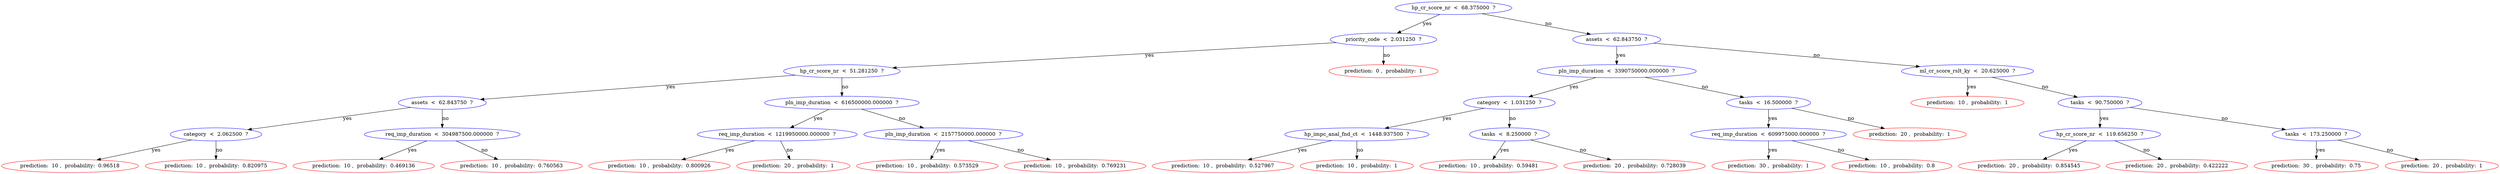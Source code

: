 digraph  Tree{ 
1  [label  =  "hp_cr_score_nr  <  68.375000  ?" ,  color="blue"]; 
1  ->  2  [label  =  "yes" ,  color  =  "black"]; 
1  ->  3  [label  =  "no" ,  color  =  "black"]; 
2  [label  =  "priority_code  <  2.031250  ?" ,  color="blue"]; 
2  ->  4  [label  =  "yes" ,  color  =  "black"]; 
2  ->  5  [label  =  "no" ,  color  =  "black"]; 
4  [label  =  "hp_cr_score_nr  <  51.281250  ?" ,  color="blue"]; 
4  ->  8  [label  =  "yes" ,  color  =  "black"]; 
4  ->  9  [label  =  "no" ,  color  =  "black"]; 
8  [label  =  "assets  <  62.843750  ?" ,  color="blue"]; 
8  ->  16  [label  =  "yes" ,  color  =  "black"]; 
8  ->  17  [label  =  "no" ,  color  =  "black"]; 
16  [label  =  "category  <  2.062500  ?" ,  color="blue"]; 
16  ->  32  [label  =  "yes" ,  color  =  "black"]; 
16  ->  33  [label  =  "no" ,  color  =  "black"]; 
32  [label  =  "prediction:  10 ,  probability:  0.96518" ,  color="red"]; 
33  [label  =  "prediction:  10 ,  probability:  0.820975" ,  color="red"]; 
17  [label  =  "req_imp_duration  <  304987500.000000  ?" ,  color="blue"]; 
17  ->  34  [label  =  "yes" ,  color  =  "black"]; 
17  ->  35  [label  =  "no" ,  color  =  "black"]; 
34  [label  =  "prediction:  10 ,  probability:  0.469136" ,  color="red"]; 
35  [label  =  "prediction:  10 ,  probability:  0.760563" ,  color="red"]; 
9  [label  =  "pln_imp_duration  <  616500000.000000  ?" ,  color="blue"]; 
9  ->  18  [label  =  "yes" ,  color  =  "black"]; 
9  ->  19  [label  =  "no" ,  color  =  "black"]; 
18  [label  =  "req_imp_duration  <  1219950000.000000  ?" ,  color="blue"]; 
18  ->  36  [label  =  "yes" ,  color  =  "black"]; 
18  ->  37  [label  =  "no" ,  color  =  "black"]; 
36  [label  =  "prediction:  10 ,  probability:  0.800926" ,  color="red"]; 
37  [label  =  "prediction:  20 ,  probability:  1" ,  color="red"]; 
19  [label  =  "pln_imp_duration  <  2157750000.000000  ?" ,  color="blue"]; 
19  ->  38  [label  =  "yes" ,  color  =  "black"]; 
19  ->  39  [label  =  "no" ,  color  =  "black"]; 
38  [label  =  "prediction:  10 ,  probability:  0.573529" ,  color="red"]; 
39  [label  =  "prediction:  10 ,  probability:  0.769231" ,  color="red"]; 
5  [label  =  "prediction:  0 ,  probability:  1" ,  color="red"]; 
3  [label  =  "assets  <  62.843750  ?" ,  color="blue"]; 
3  ->  6  [label  =  "yes" ,  color  =  "black"]; 
3  ->  7  [label  =  "no" ,  color  =  "black"]; 
6  [label  =  "pln_imp_duration  <  3390750000.000000  ?" ,  color="blue"]; 
6  ->  12  [label  =  "yes" ,  color  =  "black"]; 
6  ->  13  [label  =  "no" ,  color  =  "black"]; 
12  [label  =  "category  <  1.031250  ?" ,  color="blue"]; 
12  ->  24  [label  =  "yes" ,  color  =  "black"]; 
12  ->  25  [label  =  "no" ,  color  =  "black"]; 
24  [label  =  "hp_impc_anal_fnd_ct  <  1448.937500  ?" ,  color="blue"]; 
24  ->  48  [label  =  "yes" ,  color  =  "black"]; 
24  ->  49  [label  =  "no" ,  color  =  "black"]; 
48  [label  =  "prediction:  10 ,  probability:  0.527967" ,  color="red"]; 
49  [label  =  "prediction:  10 ,  probability:  1" ,  color="red"]; 
25  [label  =  "tasks  <  8.250000  ?" ,  color="blue"]; 
25  ->  50  [label  =  "yes" ,  color  =  "black"]; 
25  ->  51  [label  =  "no" ,  color  =  "black"]; 
50  [label  =  "prediction:  10 ,  probability:  0.59481" ,  color="red"]; 
51  [label  =  "prediction:  20 ,  probability:  0.728039" ,  color="red"]; 
13  [label  =  "tasks  <  16.500000  ?" ,  color="blue"]; 
13  ->  26  [label  =  "yes" ,  color  =  "black"]; 
13  ->  27  [label  =  "no" ,  color  =  "black"]; 
26  [label  =  "req_imp_duration  <  609975000.000000  ?" ,  color="blue"]; 
26  ->  52  [label  =  "yes" ,  color  =  "black"]; 
26  ->  53  [label  =  "no" ,  color  =  "black"]; 
52  [label  =  "prediction:  30 ,  probability:  1" ,  color="red"]; 
53  [label  =  "prediction:  10 ,  probability:  0.8" ,  color="red"]; 
27  [label  =  "prediction:  20 ,  probability:  1" ,  color="red"]; 
7  [label  =  "ml_cr_score_rslt_ky  <  20.625000  ?" ,  color="blue"]; 
7  ->  14  [label  =  "yes" ,  color  =  "black"]; 
7  ->  15  [label  =  "no" ,  color  =  "black"]; 
14  [label  =  "prediction:  10 ,  probability:  1" ,  color="red"]; 
15  [label  =  "tasks  <  90.750000  ?" ,  color="blue"]; 
15  ->  30  [label  =  "yes" ,  color  =  "black"]; 
15  ->  31  [label  =  "no" ,  color  =  "black"]; 
30  [label  =  "hp_cr_score_nr  <  119.656250  ?" ,  color="blue"]; 
30  ->  60  [label  =  "yes" ,  color  =  "black"]; 
30  ->  61  [label  =  "no" ,  color  =  "black"]; 
60  [label  =  "prediction:  20 ,  probability:  0.854545" ,  color="red"]; 
61  [label  =  "prediction:  20 ,  probability:  0.422222" ,  color="red"]; 
31  [label  =  "tasks  <  173.250000  ?" ,  color="blue"]; 
31  ->  62  [label  =  "yes" ,  color  =  "black"]; 
31  ->  63  [label  =  "no" ,  color  =  "black"]; 
62  [label  =  "prediction:  30 ,  probability:  0.75" ,  color="red"]; 
63  [label  =  "prediction:  20 ,  probability:  1" ,  color="red"]; 
}
